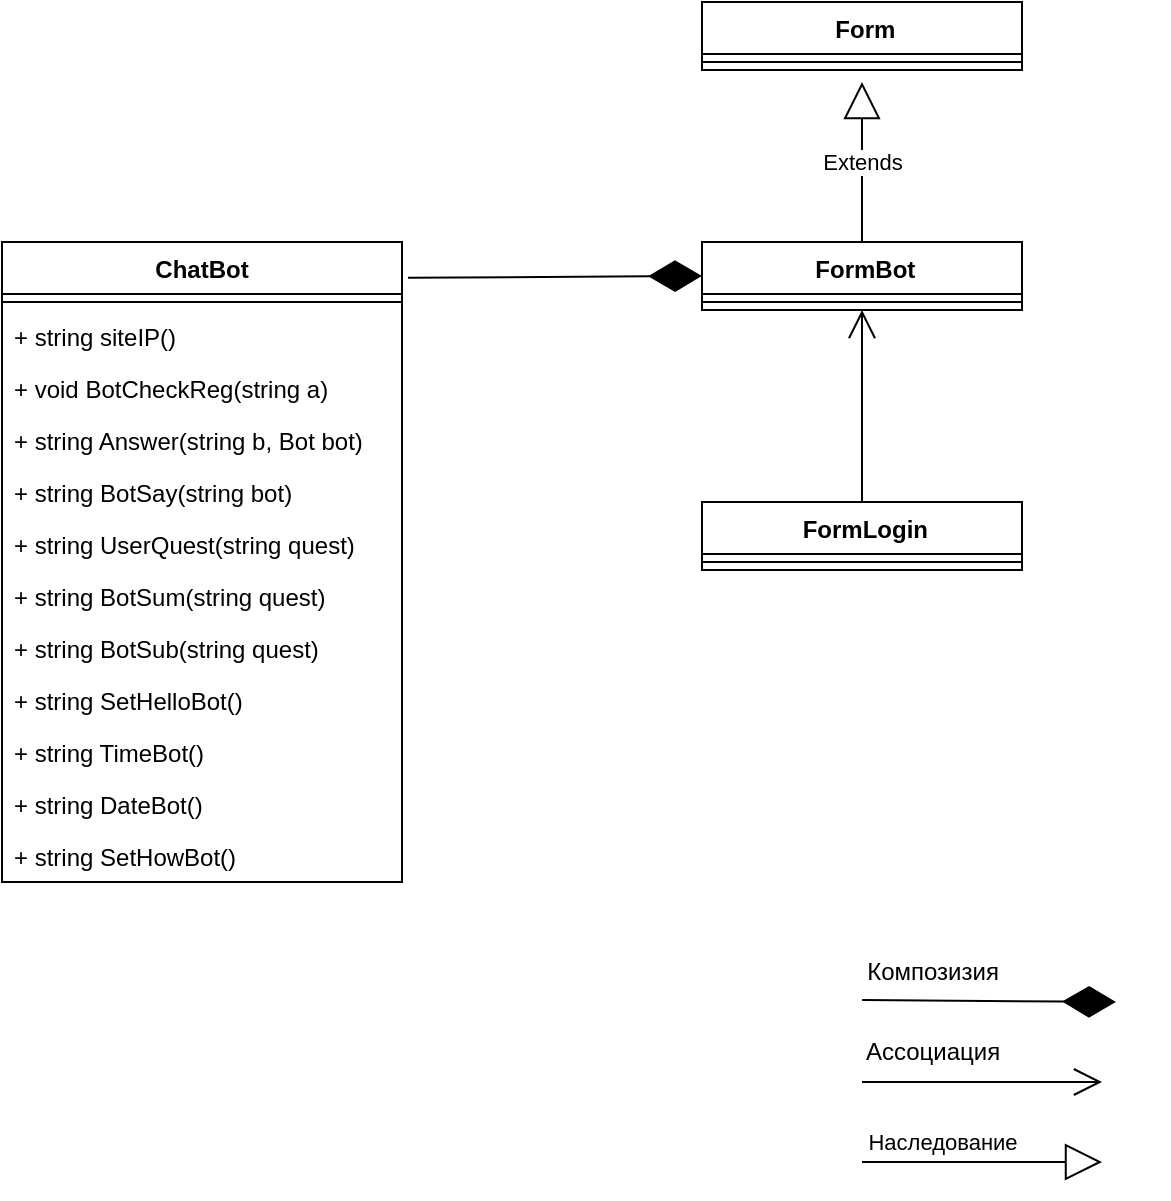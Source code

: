 <mxfile version="21.1.1" type="device">
  <diagram id="C5RBs43oDa-KdzZeNtuy" name="Page-1">
    <mxGraphModel dx="443" dy="759" grid="1" gridSize="10" guides="1" tooltips="1" connect="1" arrows="1" fold="1" page="1" pageScale="1" pageWidth="827" pageHeight="1169" math="0" shadow="0">
      <root>
        <mxCell id="WIyWlLk6GJQsqaUBKTNV-0" />
        <mxCell id="WIyWlLk6GJQsqaUBKTNV-1" parent="WIyWlLk6GJQsqaUBKTNV-0" />
        <mxCell id="NbKrStHt6KwaUkh5Cjne-28" value="ChatBot" style="swimlane;fontStyle=1;align=center;verticalAlign=top;childLayout=stackLayout;horizontal=1;startSize=26;horizontalStack=0;resizeParent=1;resizeParentMax=0;resizeLast=0;collapsible=1;marginBottom=0;" parent="WIyWlLk6GJQsqaUBKTNV-1" vertex="1">
          <mxGeometry x="170" y="380" width="200" height="320" as="geometry" />
        </mxCell>
        <mxCell id="NbKrStHt6KwaUkh5Cjne-30" value="" style="line;strokeWidth=1;fillColor=none;align=left;verticalAlign=middle;spacingTop=-1;spacingLeft=3;spacingRight=3;rotatable=0;labelPosition=right;points=[];portConstraint=eastwest;strokeColor=inherit;" parent="NbKrStHt6KwaUkh5Cjne-28" vertex="1">
          <mxGeometry y="26" width="200" height="8" as="geometry" />
        </mxCell>
        <mxCell id="NbKrStHt6KwaUkh5Cjne-42" value="+ string siteIP()" style="text;strokeColor=none;fillColor=none;align=left;verticalAlign=top;spacingLeft=4;spacingRight=4;overflow=hidden;rotatable=0;points=[[0,0.5],[1,0.5]];portConstraint=eastwest;" parent="NbKrStHt6KwaUkh5Cjne-28" vertex="1">
          <mxGeometry y="34" width="200" height="26" as="geometry" />
        </mxCell>
        <mxCell id="NbKrStHt6KwaUkh5Cjne-48" value="+ void BotCheckReg(string a)" style="text;strokeColor=none;fillColor=none;align=left;verticalAlign=top;spacingLeft=4;spacingRight=4;overflow=hidden;rotatable=0;points=[[0,0.5],[1,0.5]];portConstraint=eastwest;" parent="NbKrStHt6KwaUkh5Cjne-28" vertex="1">
          <mxGeometry y="60" width="200" height="26" as="geometry" />
        </mxCell>
        <mxCell id="NbKrStHt6KwaUkh5Cjne-49" value="+ string Answer(string b, Bot bot)" style="text;strokeColor=none;fillColor=none;align=left;verticalAlign=top;spacingLeft=4;spacingRight=4;overflow=hidden;rotatable=0;points=[[0,0.5],[1,0.5]];portConstraint=eastwest;" parent="NbKrStHt6KwaUkh5Cjne-28" vertex="1">
          <mxGeometry y="86" width="200" height="26" as="geometry" />
        </mxCell>
        <mxCell id="MrV4dA6cNiSCKsGyIFQu-15" value="+ string BotSay(string bot)" style="text;strokeColor=none;fillColor=none;align=left;verticalAlign=top;spacingLeft=4;spacingRight=4;overflow=hidden;rotatable=0;points=[[0,0.5],[1,0.5]];portConstraint=eastwest;" parent="NbKrStHt6KwaUkh5Cjne-28" vertex="1">
          <mxGeometry y="112" width="200" height="26" as="geometry" />
        </mxCell>
        <mxCell id="MrV4dA6cNiSCKsGyIFQu-16" value="+ string UserQuest(string quest)" style="text;strokeColor=none;fillColor=none;align=left;verticalAlign=top;spacingLeft=4;spacingRight=4;overflow=hidden;rotatable=0;points=[[0,0.5],[1,0.5]];portConstraint=eastwest;" parent="NbKrStHt6KwaUkh5Cjne-28" vertex="1">
          <mxGeometry y="138" width="200" height="26" as="geometry" />
        </mxCell>
        <mxCell id="MrV4dA6cNiSCKsGyIFQu-17" value="+ string BotSum(string quest)" style="text;strokeColor=none;fillColor=none;align=left;verticalAlign=top;spacingLeft=4;spacingRight=4;overflow=hidden;rotatable=0;points=[[0,0.5],[1,0.5]];portConstraint=eastwest;" parent="NbKrStHt6KwaUkh5Cjne-28" vertex="1">
          <mxGeometry y="164" width="200" height="26" as="geometry" />
        </mxCell>
        <mxCell id="MrV4dA6cNiSCKsGyIFQu-21" value="+ string BotSub(string quest)" style="text;strokeColor=none;fillColor=none;align=left;verticalAlign=top;spacingLeft=4;spacingRight=4;overflow=hidden;rotatable=0;points=[[0,0.5],[1,0.5]];portConstraint=eastwest;" parent="NbKrStHt6KwaUkh5Cjne-28" vertex="1">
          <mxGeometry y="190" width="200" height="26" as="geometry" />
        </mxCell>
        <mxCell id="MrV4dA6cNiSCKsGyIFQu-22" value="+ string SetHelloBot()" style="text;strokeColor=none;fillColor=none;align=left;verticalAlign=top;spacingLeft=4;spacingRight=4;overflow=hidden;rotatable=0;points=[[0,0.5],[1,0.5]];portConstraint=eastwest;" parent="NbKrStHt6KwaUkh5Cjne-28" vertex="1">
          <mxGeometry y="216" width="200" height="26" as="geometry" />
        </mxCell>
        <mxCell id="MrV4dA6cNiSCKsGyIFQu-23" value="+ string TimeBot()" style="text;strokeColor=none;fillColor=none;align=left;verticalAlign=top;spacingLeft=4;spacingRight=4;overflow=hidden;rotatable=0;points=[[0,0.5],[1,0.5]];portConstraint=eastwest;" parent="NbKrStHt6KwaUkh5Cjne-28" vertex="1">
          <mxGeometry y="242" width="200" height="26" as="geometry" />
        </mxCell>
        <mxCell id="MrV4dA6cNiSCKsGyIFQu-24" value="+ string DateBot()" style="text;strokeColor=none;fillColor=none;align=left;verticalAlign=top;spacingLeft=4;spacingRight=4;overflow=hidden;rotatable=0;points=[[0,0.5],[1,0.5]];portConstraint=eastwest;" parent="NbKrStHt6KwaUkh5Cjne-28" vertex="1">
          <mxGeometry y="268" width="200" height="26" as="geometry" />
        </mxCell>
        <mxCell id="MrV4dA6cNiSCKsGyIFQu-25" value="+ string SetHowBot()" style="text;strokeColor=none;fillColor=none;align=left;verticalAlign=top;spacingLeft=4;spacingRight=4;overflow=hidden;rotatable=0;points=[[0,0.5],[1,0.5]];portConstraint=eastwest;" parent="NbKrStHt6KwaUkh5Cjne-28" vertex="1">
          <mxGeometry y="294" width="200" height="26" as="geometry" />
        </mxCell>
        <mxCell id="Ip3qrehRlykCAQib55q2-3" value=" FormBot" style="swimlane;fontStyle=1;align=center;verticalAlign=top;childLayout=stackLayout;horizontal=1;startSize=26;horizontalStack=0;resizeParent=1;resizeParentMax=0;resizeLast=0;collapsible=1;marginBottom=0;" parent="WIyWlLk6GJQsqaUBKTNV-1" vertex="1">
          <mxGeometry x="520" y="380" width="160" height="34" as="geometry" />
        </mxCell>
        <mxCell id="Ip3qrehRlykCAQib55q2-5" value="" style="line;strokeWidth=1;fillColor=none;align=left;verticalAlign=middle;spacingTop=-1;spacingLeft=3;spacingRight=3;rotatable=0;labelPosition=right;points=[];portConstraint=eastwest;strokeColor=inherit;" parent="Ip3qrehRlykCAQib55q2-3" vertex="1">
          <mxGeometry y="26" width="160" height="8" as="geometry" />
        </mxCell>
        <mxCell id="MrV4dA6cNiSCKsGyIFQu-4" value=" FormLogin" style="swimlane;fontStyle=1;align=center;verticalAlign=top;childLayout=stackLayout;horizontal=1;startSize=26;horizontalStack=0;resizeParent=1;resizeParentMax=0;resizeLast=0;collapsible=1;marginBottom=0;" parent="WIyWlLk6GJQsqaUBKTNV-1" vertex="1">
          <mxGeometry x="520" y="510" width="160" height="34" as="geometry" />
        </mxCell>
        <mxCell id="MrV4dA6cNiSCKsGyIFQu-6" value="" style="line;strokeWidth=1;fillColor=none;align=left;verticalAlign=middle;spacingTop=-1;spacingLeft=3;spacingRight=3;rotatable=0;labelPosition=right;points=[];portConstraint=eastwest;strokeColor=inherit;" parent="MrV4dA6cNiSCKsGyIFQu-4" vertex="1">
          <mxGeometry y="26" width="160" height="8" as="geometry" />
        </mxCell>
        <mxCell id="XUNjGrD0Sxxwaax5PUTz-1" value="" style="endArrow=diamondThin;endFill=1;endSize=24;html=1;rounded=0;exitX=1.015;exitY=0.056;exitDx=0;exitDy=0;exitPerimeter=0;" parent="WIyWlLk6GJQsqaUBKTNV-1" source="NbKrStHt6KwaUkh5Cjne-28" edge="1">
          <mxGeometry width="160" relative="1" as="geometry">
            <mxPoint x="380" y="396.5" as="sourcePoint" />
            <mxPoint x="520" y="397" as="targetPoint" />
          </mxGeometry>
        </mxCell>
        <mxCell id="XUNjGrD0Sxxwaax5PUTz-2" value="" style="endArrow=open;endFill=1;endSize=12;html=1;rounded=0;entryX=0.5;entryY=1;entryDx=0;entryDy=0;" parent="WIyWlLk6GJQsqaUBKTNV-1" source="MrV4dA6cNiSCKsGyIFQu-4" target="Ip3qrehRlykCAQib55q2-3" edge="1">
          <mxGeometry width="160" relative="1" as="geometry">
            <mxPoint x="330" y="560" as="sourcePoint" />
            <mxPoint x="490" y="560" as="targetPoint" />
            <Array as="points" />
          </mxGeometry>
        </mxCell>
        <mxCell id="XUNjGrD0Sxxwaax5PUTz-5" value="" style="endArrow=diamondThin;endFill=1;endSize=24;html=1;rounded=0;exitX=0.111;exitY=0.967;exitDx=0;exitDy=0;exitPerimeter=0;" parent="WIyWlLk6GJQsqaUBKTNV-1" source="XUNjGrD0Sxxwaax5PUTz-6" edge="1">
          <mxGeometry width="160" relative="1" as="geometry">
            <mxPoint x="580" y="761" as="sourcePoint" />
            <mxPoint x="727" y="760" as="targetPoint" />
          </mxGeometry>
        </mxCell>
        <mxCell id="XUNjGrD0Sxxwaax5PUTz-6" value="Композизия" style="text;html=1;align=center;verticalAlign=middle;resizable=0;points=[];autosize=1;strokeColor=none;fillColor=none;" parent="WIyWlLk6GJQsqaUBKTNV-1" vertex="1">
          <mxGeometry x="590" y="730" width="90" height="30" as="geometry" />
        </mxCell>
        <mxCell id="XUNjGrD0Sxxwaax5PUTz-8" value="" style="endArrow=open;endFill=1;endSize=12;html=1;rounded=0;" parent="WIyWlLk6GJQsqaUBKTNV-1" edge="1">
          <mxGeometry width="160" relative="1" as="geometry">
            <mxPoint x="600" y="800" as="sourcePoint" />
            <mxPoint x="720" y="800" as="targetPoint" />
            <Array as="points" />
          </mxGeometry>
        </mxCell>
        <mxCell id="XUNjGrD0Sxxwaax5PUTz-9" value="Ассоциация" style="text;html=1;align=center;verticalAlign=middle;resizable=0;points=[];autosize=1;strokeColor=none;fillColor=none;" parent="WIyWlLk6GJQsqaUBKTNV-1" vertex="1">
          <mxGeometry x="590" y="770" width="90" height="30" as="geometry" />
        </mxCell>
        <mxCell id="qY5r2CB7u8Rm1kq44lVM-0" value=" Form" style="swimlane;fontStyle=1;align=center;verticalAlign=top;childLayout=stackLayout;horizontal=1;startSize=26;horizontalStack=0;resizeParent=1;resizeParentMax=0;resizeLast=0;collapsible=1;marginBottom=0;" vertex="1" parent="WIyWlLk6GJQsqaUBKTNV-1">
          <mxGeometry x="520" y="260" width="160" height="34" as="geometry" />
        </mxCell>
        <mxCell id="qY5r2CB7u8Rm1kq44lVM-1" value="" style="line;strokeWidth=1;fillColor=none;align=left;verticalAlign=middle;spacingTop=-1;spacingLeft=3;spacingRight=3;rotatable=0;labelPosition=right;points=[];portConstraint=eastwest;strokeColor=inherit;" vertex="1" parent="qY5r2CB7u8Rm1kq44lVM-0">
          <mxGeometry y="26" width="160" height="8" as="geometry" />
        </mxCell>
        <mxCell id="qY5r2CB7u8Rm1kq44lVM-2" value="Extends" style="endArrow=block;endSize=16;endFill=0;html=1;rounded=0;exitX=0.5;exitY=0;exitDx=0;exitDy=0;" edge="1" parent="qY5r2CB7u8Rm1kq44lVM-0" source="Ip3qrehRlykCAQib55q2-3">
          <mxGeometry width="160" relative="1" as="geometry">
            <mxPoint x="-80" y="29.5" as="sourcePoint" />
            <mxPoint x="80" y="40" as="targetPoint" />
          </mxGeometry>
        </mxCell>
        <mxCell id="qY5r2CB7u8Rm1kq44lVM-3" value="Наследование" style="endArrow=block;endSize=16;endFill=0;html=1;rounded=0;" edge="1" parent="WIyWlLk6GJQsqaUBKTNV-1">
          <mxGeometry x="-0.333" y="10" width="160" relative="1" as="geometry">
            <mxPoint x="600" y="840" as="sourcePoint" />
            <mxPoint x="720" y="840" as="targetPoint" />
            <Array as="points">
              <mxPoint x="650" y="840" />
            </Array>
            <mxPoint as="offset" />
          </mxGeometry>
        </mxCell>
      </root>
    </mxGraphModel>
  </diagram>
</mxfile>
